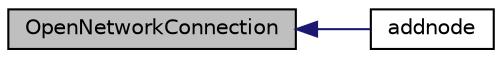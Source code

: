 digraph "OpenNetworkConnection"
{
  edge [fontname="Helvetica",fontsize="10",labelfontname="Helvetica",labelfontsize="10"];
  node [fontname="Helvetica",fontsize="10",shape=record];
  rankdir="LR";
  Node238 [label="OpenNetworkConnection",height=0.2,width=0.4,color="black", fillcolor="grey75", style="filled", fontcolor="black"];
  Node238 -> Node239 [dir="back",color="midnightblue",fontsize="10",style="solid",fontname="Helvetica"];
  Node239 [label="addnode",height=0.2,width=0.4,color="black", fillcolor="white", style="filled",URL="$rpcnet_8cpp.html#ab455bfd729ba34d3bb55b716e62405a3"];
}
